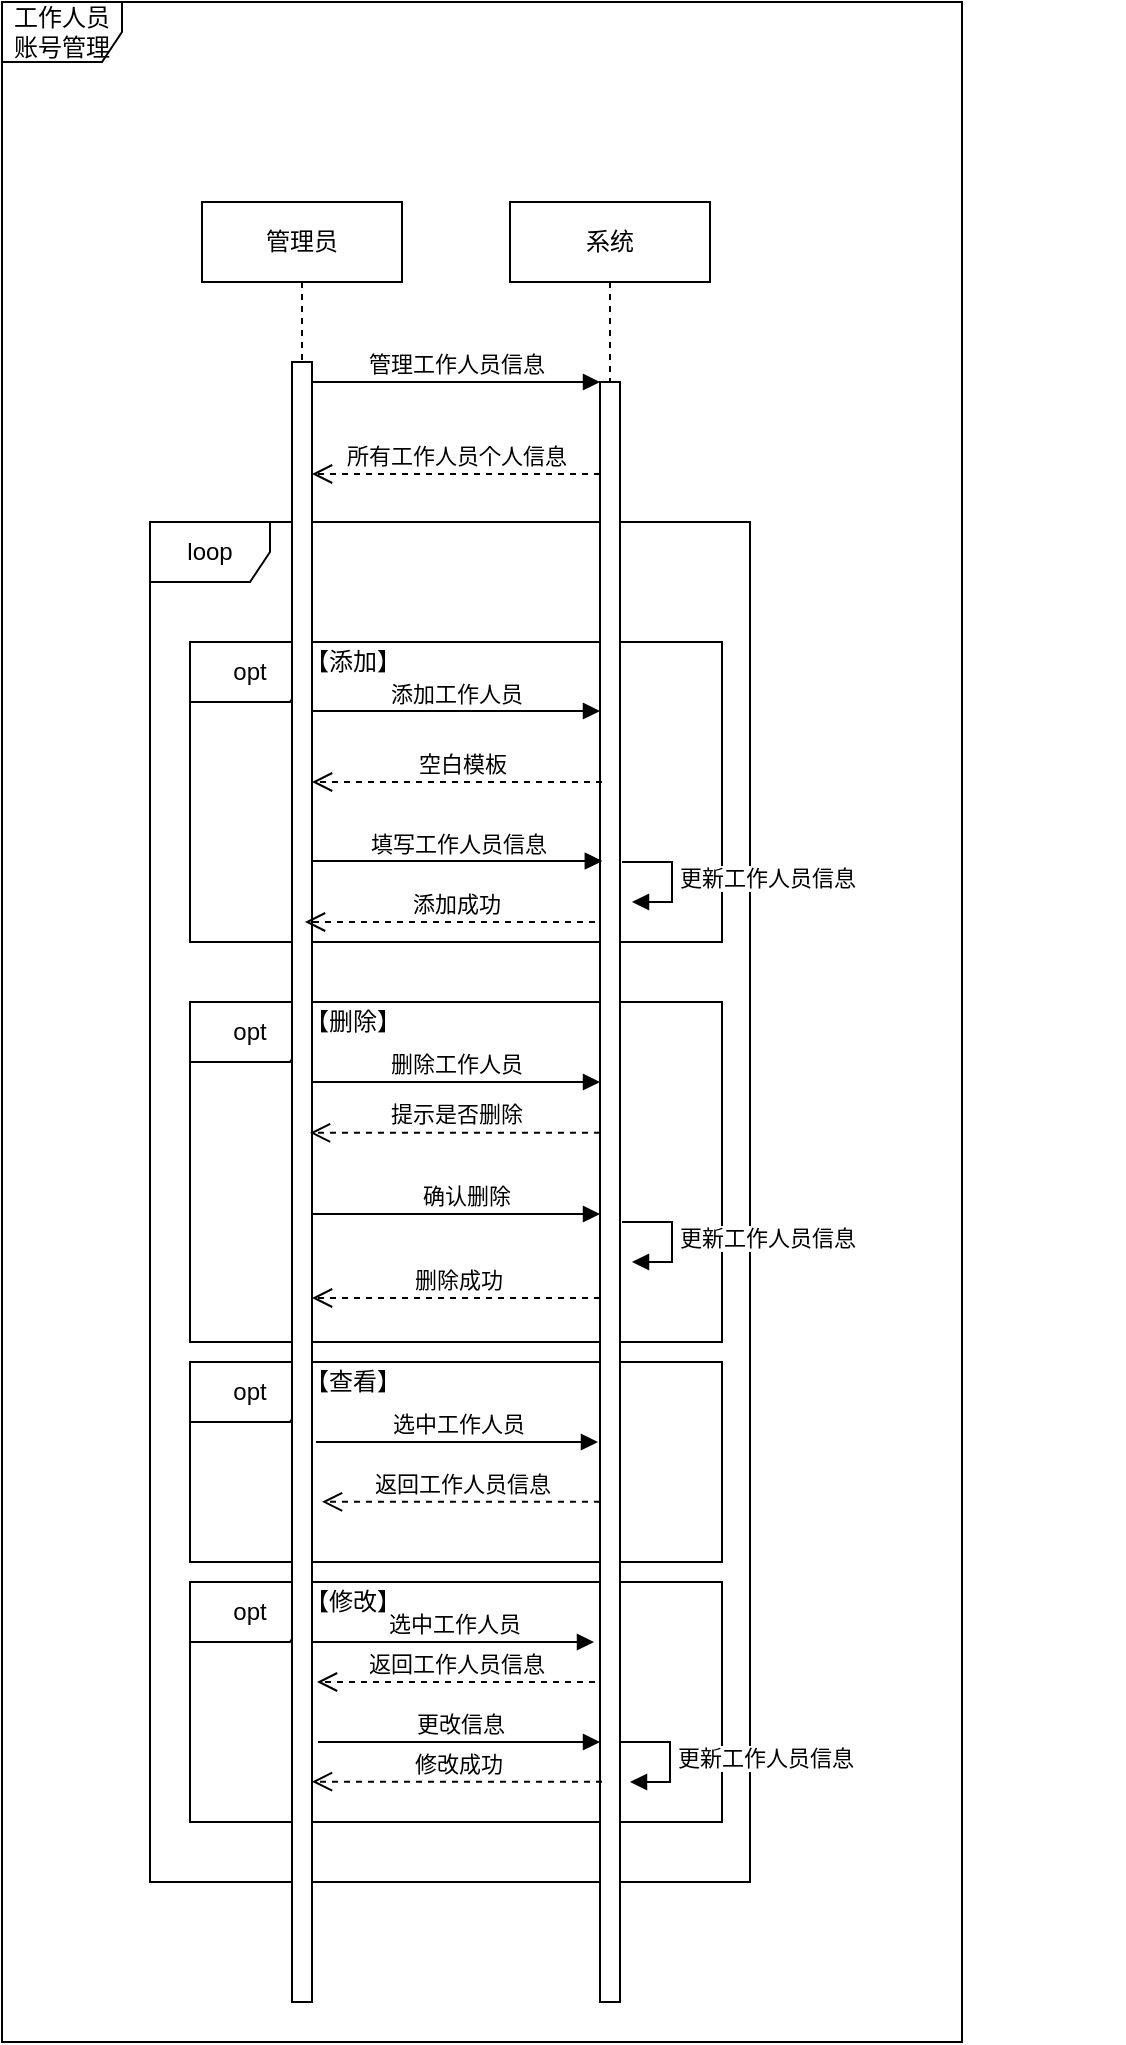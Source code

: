 <mxfile version="12.9.3" type="device"><diagram id="9nVterf7i_B-3QILQnqT" name="第 1 页"><mxGraphModel dx="1153" dy="578" grid="0" gridSize="10" guides="1" tooltips="1" connect="1" arrows="1" fold="1" page="1" pageScale="1" pageWidth="827" pageHeight="1169" math="0" shadow="0"><root><mxCell id="0"/><mxCell id="1" parent="0"/><mxCell id="IbYNKEVVtV0ry9TAKs7k-2" value="工作人员账号管理" style="shape=umlFrame;whiteSpace=wrap;html=1;" parent="1" vertex="1"><mxGeometry x="160" y="60" width="480" height="1020" as="geometry"/></mxCell><mxCell id="IbYNKEVVtV0ry9TAKs7k-14" value="loop" style="shape=umlFrame;whiteSpace=wrap;html=1;" parent="1" vertex="1"><mxGeometry x="234" y="320" width="300" height="680" as="geometry"/></mxCell><mxCell id="IbYNKEVVtV0ry9TAKs7k-68" value="opt" style="shape=umlFrame;whiteSpace=wrap;html=1;" parent="1" vertex="1"><mxGeometry x="254" y="740" width="266" height="100" as="geometry"/></mxCell><mxCell id="IbYNKEVVtV0ry9TAKs7k-73" value="opt" style="shape=umlFrame;whiteSpace=wrap;html=1;" parent="1" vertex="1"><mxGeometry x="254" y="850" width="266" height="120" as="geometry"/></mxCell><mxCell id="IbYNKEVVtV0ry9TAKs7k-31" value="opt" style="shape=umlFrame;whiteSpace=wrap;html=1;" parent="1" vertex="1"><mxGeometry x="254" y="560" width="266" height="170" as="geometry"/></mxCell><mxCell id="IbYNKEVVtV0ry9TAKs7k-18" value="opt" style="shape=umlFrame;whiteSpace=wrap;html=1;" parent="1" vertex="1"><mxGeometry x="254" y="380" width="266" height="150" as="geometry"/></mxCell><mxCell id="IbYNKEVVtV0ry9TAKs7k-5" value="管理员" style="shape=umlLifeline;perimeter=lifelinePerimeter;whiteSpace=wrap;html=1;container=1;collapsible=0;recursiveResize=0;outlineConnect=0;" parent="1" vertex="1"><mxGeometry x="260" y="160" width="100" height="80" as="geometry"/></mxCell><mxCell id="IbYNKEVVtV0ry9TAKs7k-6" value="系统" style="shape=umlLifeline;perimeter=lifelinePerimeter;whiteSpace=wrap;html=1;container=1;collapsible=0;recursiveResize=0;outlineConnect=0;" parent="1" vertex="1"><mxGeometry x="414" y="160" width="100" height="90" as="geometry"/></mxCell><mxCell id="IbYNKEVVtV0ry9TAKs7k-7" value="" style="html=1;points=[];perimeter=orthogonalPerimeter;" parent="1" vertex="1"><mxGeometry x="305" y="240" width="10" height="820" as="geometry"/></mxCell><mxCell id="IbYNKEVVtV0ry9TAKs7k-11" value="" style="html=1;points=[];perimeter=orthogonalPerimeter;" parent="1" vertex="1"><mxGeometry x="459" y="250" width="10" height="810" as="geometry"/></mxCell><mxCell id="IbYNKEVVtV0ry9TAKs7k-12" value="管理工作人员信息" style="html=1;verticalAlign=bottom;endArrow=block;entryX=0;entryY=0;" parent="1" source="IbYNKEVVtV0ry9TAKs7k-7" target="IbYNKEVVtV0ry9TAKs7k-11" edge="1"><mxGeometry relative="1" as="geometry"><mxPoint x="390" y="250" as="sourcePoint"/></mxGeometry></mxCell><mxCell id="IbYNKEVVtV0ry9TAKs7k-13" value="所有工作人员个人信息" style="html=1;verticalAlign=bottom;endArrow=open;dashed=1;endSize=8;" parent="1" source="IbYNKEVVtV0ry9TAKs7k-11" target="IbYNKEVVtV0ry9TAKs7k-7" edge="1"><mxGeometry relative="1" as="geometry"><mxPoint x="314" y="330" as="targetPoint"/><Array as="points"><mxPoint x="390" y="296"/></Array></mxGeometry></mxCell><mxCell id="IbYNKEVVtV0ry9TAKs7k-19" value="添加工作人员" style="html=1;verticalAlign=bottom;endArrow=block;" parent="1" target="IbYNKEVVtV0ry9TAKs7k-11" edge="1"><mxGeometry width="80" relative="1" as="geometry"><mxPoint x="315" y="414.5" as="sourcePoint"/><mxPoint x="395" y="414.5" as="targetPoint"/><Array as="points"/></mxGeometry></mxCell><mxCell id="IbYNKEVVtV0ry9TAKs7k-21" value="更新工作人员信息" style="edgeStyle=orthogonalEdgeStyle;html=1;align=left;spacingLeft=2;endArrow=block;rounded=0;entryX=1;entryY=0;" parent="1" edge="1"><mxGeometry relative="1" as="geometry"><mxPoint x="470" y="490" as="sourcePoint"/><Array as="points"><mxPoint x="495" y="490"/></Array><mxPoint x="475" y="510" as="targetPoint"/></mxGeometry></mxCell><mxCell id="IbYNKEVVtV0ry9TAKs7k-22" value="空白模板" style="html=1;verticalAlign=bottom;endArrow=open;dashed=1;endSize=8;" parent="1" target="IbYNKEVVtV0ry9TAKs7k-7" edge="1"><mxGeometry x="-0.037" relative="1" as="geometry"><mxPoint x="460" y="450" as="sourcePoint"/><mxPoint x="380" y="450" as="targetPoint"/><Array as="points"><mxPoint x="380" y="450"/></Array><mxPoint as="offset"/></mxGeometry></mxCell><mxCell id="IbYNKEVVtV0ry9TAKs7k-26" value="【删除】" style="text;html=1;resizable=0;autosize=1;align=center;verticalAlign=middle;points=[];fillColor=none;strokeColor=none;rounded=0;" parent="1" vertex="1"><mxGeometry x="305" y="560" width="60" height="20" as="geometry"/></mxCell><mxCell id="IbYNKEVVtV0ry9TAKs7k-27" value="【添加】" style="text;html=1;resizable=0;autosize=1;align=center;verticalAlign=middle;points=[];fillColor=none;strokeColor=none;rounded=0;" parent="1" vertex="1"><mxGeometry x="305" y="380" width="60" height="20" as="geometry"/></mxCell><mxCell id="IbYNKEVVtV0ry9TAKs7k-28" value="填写工作人员信息" style="html=1;verticalAlign=bottom;endArrow=block;" parent="1" edge="1"><mxGeometry width="80" relative="1" as="geometry"><mxPoint x="315" y="489.5" as="sourcePoint"/><mxPoint x="460" y="489.5" as="targetPoint"/><Array as="points"/></mxGeometry></mxCell><mxCell id="IbYNKEVVtV0ry9TAKs7k-30" value="添加成功" style="html=1;verticalAlign=bottom;endArrow=open;dashed=1;endSize=8;" parent="1" edge="1"><mxGeometry x="-0.037" relative="1" as="geometry"><mxPoint x="456.5" y="520" as="sourcePoint"/><mxPoint x="311.5" y="520" as="targetPoint"/><Array as="points"><mxPoint x="376.5" y="520"/></Array><mxPoint as="offset"/></mxGeometry></mxCell><mxCell id="IbYNKEVVtV0ry9TAKs7k-32" value="填写工作人员信息" style="html=1;verticalAlign=bottom;endArrow=block;" parent="1" edge="1"><mxGeometry width="80" relative="1" as="geometry"><mxPoint x="315" y="489.5" as="sourcePoint"/><mxPoint x="460" y="489.5" as="targetPoint"/><Array as="points"/></mxGeometry></mxCell><mxCell id="IbYNKEVVtV0ry9TAKs7k-44" value="&lt;span style=&quot;color: rgba(0 , 0 , 0 , 0) ; font-family: monospace ; font-size: 0px&quot;&gt;%3CmxGraphModel%3E%3Croot%3E%3CmxCell%20id%3D%220%22%2F%3E%3CmxCell%20id%3D%221%22%20parent%3D%220%22%2F%3E%3CmxCell%20id%3D%222%22%20value%3D%22%E6%B7%BB%E5%8A%A0%E5%B7%A5%E4%BD%9C%E4%BA%BA%E5%91%98%22%20style%3D%22html%3D1%3BverticalAlign%3Dbottom%3BendArrow%3Dblock%3B%22%20edge%3D%221%22%20parent%3D%221%22%3E%3CmxGeometry%20width%3D%2280%22%20relative%3D%221%22%20as%3D%22geometry%22%3E%3CmxPoint%20x%3D%22315%22%20y%3D%22414.5%22%20as%3D%22sourcePoint%22%2F%3E%3CmxPoint%20x%3D%22460%22%20y%3D%22414.5%22%20as%3D%22targetPoint%22%2F%3E%3CArray%20as%3D%22points%22%2F%3E%3C%2FmxGeometry%3E%3C%2FmxCell%3E%3CmxCell%20id%3D%223%22%20value%3D%22%E6%9B%B4%E6%96%B0%E5%B7%A5%E4%BD%9C%E4%BA%BA%E5%91%98%E4%B8%AA%E4%BA%BA%E4%BF%A1%E6%81%AF%22%20style%3D%22edgeStyle%3DorthogonalEdgeStyle%3Bhtml%3D1%3Balign%3Dleft%3BspacingLeft%3D2%3BendArrow%3Dblock%3Brounded%3D0%3BentryX%3D1%3BentryY%3D0%3B%22%20edge%3D%221%22%20parent%3D%221%22%3E%3CmxGeometry%20relative%3D%221%22%20as%3D%22geometry%22%3E%3CmxPoint%20x%3D%22470%22%20y%3D%22490%22%20as%3D%22sourcePoint%22%2F%3E%3CArray%20as%3D%22points%22%3E%3CmxPoint%20x%3D%22495%22%20y%3D%22490%22%2F%3E%3C%2FArray%3E%3CmxPoint%20x%3D%22475%22%20y%3D%22510%22%20as%3D%22targetPoint%22%2F%3E%3C%2FmxGeometry%3E%3C%2FmxCell%3E%3CmxCell%20id%3D%224%22%20value%3D%22%E7%A9%BA%E7%99%BD%E6%A8%A1%E6%9D%BF%22%20style%3D%22html%3D1%3BverticalAlign%3Dbottom%3BendArrow%3Dopen%3Bdashed%3D1%3BendSize%3D8%3B%22%20edge%3D%221%22%20parent%3D%221%22%3E%3CmxGeometry%20x%3D%22-0.037%22%20relative%3D%221%22%20as%3D%22geometry%22%3E%3CmxPoint%20x%3D%22460%22%20y%3D%22450%22%20as%3D%22sourcePoint%22%2F%3E%3CmxPoint%20x%3D%22315%22%20y%3D%22450%22%20as%3D%22targetPoint%22%2F%3E%3CArray%20as%3D%22points%22%3E%3CmxPoint%20x%3D%22380%22%20y%3D%22450%22%2F%3E%3C%2FArray%3E%3CmxPoint%20as%3D%22offset%22%2F%3E%3C%2FmxGeometry%3E%3C%2FmxCell%3E%3CmxCell%20id%3D%225%22%20value%3D%22%E6%B7%BB%E5%8A%A0%E6%88%90%E5%8A%9F%22%20style%3D%22html%3D1%3BverticalAlign%3Dbottom%3BendArrow%3Dopen%3Bdashed%3D1%3BendSize%3D8%3B%22%20edge%3D%221%22%20parent%3D%221%22%3E%3CmxGeometry%20x%3D%22-0.037%22%20relative%3D%221%22%20as%3D%22geometry%22%3E%3CmxPoint%20x%3D%22456.5%22%20y%3D%22520%22%20as%3D%22sourcePoint%22%2F%3E%3CmxPoint%20x%3D%22311.5%22%20y%3D%22520%22%20as%3D%22targetPoint%22%2F%3E%3CArray%20as%3D%22points%22%3E%3CmxPoint%20x%3D%22376.5%22%20y%3D%22520%22%2F%3E%3C%2FArray%3E%3CmxPoint%20as%3D%22offset%22%2F%3E%3C%2FmxGeometry%3E%3C%2FmxCell%3E%3CmxCell%20id%3D%226%22%20value%3D%22%E5%A1%AB%E5%86%99%E5%B7%A5%E4%BD%9C%E4%BA%BA%E5%91%98%E4%BF%A1%E6%81%AF%22%20style%3D%22html%3D1%3BverticalAlign%3Dbottom%3BendArrow%3Dblock%3B%22%20edge%3D%221%22%20parent%3D%221%22%3E%3CmxGeometry%20width%3D%2280%22%20relative%3D%221%22%20as%3D%22geometry%22%3E%3CmxPoint%20x%3D%22315%22%20y%3D%22489.5%22%20as%3D%22sourcePoint%22%2F%3E%3CmxPoint%20x%3D%22460%22%20y%3D%22489.5%22%20as%3D%22targetPoint%22%2F%3E%3CArray%20as%3D%22points%22%2F%3E%3C%2FmxGeometry%3E%3C%2FmxCell%3E%3C%2Froot%3E%3C%2FmxGraphModel%3E&lt;/span&gt;" style="text;html=1;align=center;verticalAlign=middle;resizable=0;points=[];autosize=1;" parent="1" vertex="1"><mxGeometry x="399" y="988" width="20" height="20" as="geometry"/></mxCell><mxCell id="IbYNKEVVtV0ry9TAKs7k-50" value="&lt;span style=&quot;color: rgba(0 , 0 , 0 , 0) ; font-family: monospace ; font-size: 0px&quot;&gt;%3CmxGraphModel%3E%3Croot%3E%3CmxCell%20id%3D%220%22%2F%3E%3CmxCell%20id%3D%221%22%20parent%3D%220%22%2F%3E%3CmxCell%20id%3D%222%22%20value%3D%22%E6%B7%BB%E5%8A%A0%E5%B7%A5%E4%BD%9C%E4%BA%BA%E5%91%98%22%20style%3D%22html%3D1%3BverticalAlign%3Dbottom%3BendArrow%3Dblock%3B%22%20edge%3D%221%22%20parent%3D%221%22%3E%3CmxGeometry%20width%3D%2280%22%20relative%3D%221%22%20as%3D%22geometry%22%3E%3CmxPoint%20x%3D%22315%22%20y%3D%22414.5%22%20as%3D%22sourcePoint%22%2F%3E%3CmxPoint%20x%3D%22460%22%20y%3D%22414.5%22%20as%3D%22targetPoint%22%2F%3E%3CArray%20as%3D%22points%22%2F%3E%3C%2FmxGeometry%3E%3C%2FmxCell%3E%3CmxCell%20id%3D%223%22%20value%3D%22%E6%9B%B4%E6%96%B0%E5%B7%A5%E4%BD%9C%E4%BA%BA%E5%91%98%E4%B8%AA%E4%BA%BA%E4%BF%A1%E6%81%AF%22%20style%3D%22edgeStyle%3DorthogonalEdgeStyle%3Bhtml%3D1%3Balign%3Dleft%3BspacingLeft%3D2%3BendArrow%3Dblock%3Brounded%3D0%3BentryX%3D1%3BentryY%3D0%3B%22%20edge%3D%221%22%20parent%3D%221%22%3E%3CmxGeometry%20relative%3D%221%22%20as%3D%22geometry%22%3E%3CmxPoint%20x%3D%22470%22%20y%3D%22490%22%20as%3D%22sourcePoint%22%2F%3E%3CArray%20as%3D%22points%22%3E%3CmxPoint%20x%3D%22495%22%20y%3D%22490%22%2F%3E%3C%2FArray%3E%3CmxPoint%20x%3D%22475%22%20y%3D%22510%22%20as%3D%22targetPoint%22%2F%3E%3C%2FmxGeometry%3E%3C%2FmxCell%3E%3CmxCell%20id%3D%224%22%20value%3D%22%E7%A9%BA%E7%99%BD%E6%A8%A1%E6%9D%BF%22%20style%3D%22html%3D1%3BverticalAlign%3Dbottom%3BendArrow%3Dopen%3Bdashed%3D1%3BendSize%3D8%3B%22%20edge%3D%221%22%20parent%3D%221%22%3E%3CmxGeometry%20x%3D%22-0.037%22%20relative%3D%221%22%20as%3D%22geometry%22%3E%3CmxPoint%20x%3D%22460%22%20y%3D%22450%22%20as%3D%22sourcePoint%22%2F%3E%3CmxPoint%20x%3D%22315%22%20y%3D%22450%22%20as%3D%22targetPoint%22%2F%3E%3CArray%20as%3D%22points%22%3E%3CmxPoint%20x%3D%22380%22%20y%3D%22450%22%2F%3E%3C%2FArray%3E%3CmxPoint%20as%3D%22offset%22%2F%3E%3C%2FmxGeometry%3E%3C%2FmxCell%3E%3CmxCell%20id%3D%225%22%20value%3D%22%E6%B7%BB%E5%8A%A0%E6%88%90%E5%8A%9F%22%20style%3D%22html%3D1%3BverticalAlign%3Dbottom%3BendArrow%3Dopen%3Bdashed%3D1%3BendSize%3D8%3B%22%20edge%3D%221%22%20parent%3D%221%22%3E%3CmxGeometry%20x%3D%22-0.037%22%20relative%3D%221%22%20as%3D%22geometry%22%3E%3CmxPoint%20x%3D%22456.5%22%20y%3D%22520%22%20as%3D%22sourcePoint%22%2F%3E%3CmxPoint%20x%3D%22311.5%22%20y%3D%22520%22%20as%3D%22targetPoint%22%2F%3E%3CArray%20as%3D%22points%22%3E%3CmxPoint%20x%3D%22376.5%22%20y%3D%22520%22%2F%3E%3C%2FArray%3E%3CmxPoint%20as%3D%22offset%22%2F%3E%3C%2FmxGeometry%3E%3C%2FmxCell%3E%3CmxCell%20id%3D%226%22%20value%3D%22%E5%A1%AB%E5%86%99%E5%B7%A5%E4%BD%9C%E4%BA%BA%E5%91%98%E4%BF%A1%E6%81%AF%22%20style%3D%22html%3D1%3BverticalAlign%3Dbottom%3BendArrow%3Dblock%3B%22%20edge%3D%221%22%20parent%3D%221%22%3E%3CmxGeometry%20width%3D%2280%22%20relative%3D%221%22%20as%3D%22geometry%22%3E%3CmxPoint%20x%3D%22315%22%20y%3D%22489.5%22%20as%3D%22sourcePoint%22%2F%3E%3CmxPoint%20x%3D%22460%22%20y%3D%22489.5%22%20as%3D%22targetPoint%22%2F%3E%3CArray%20as%3D%22points%22%2F%3E%3C%2FmxGeometry%3E%3C%2FmxCell%3E%3C%2Froot%3E%3C%2FmxGraphModel%3E&lt;/span&gt;" style="text;html=1;align=center;verticalAlign=middle;resizable=0;points=[];autosize=1;" parent="1" vertex="1"><mxGeometry x="701" y="80" width="20" height="20" as="geometry"/></mxCell><mxCell id="IbYNKEVVtV0ry9TAKs7k-59" value="删除工作人员" style="html=1;verticalAlign=bottom;endArrow=block;" parent="1" target="IbYNKEVVtV0ry9TAKs7k-11" edge="1"><mxGeometry width="80" relative="1" as="geometry"><mxPoint x="315" y="600" as="sourcePoint"/><mxPoint x="395" y="600" as="targetPoint"/></mxGeometry></mxCell><mxCell id="IbYNKEVVtV0ry9TAKs7k-60" value="提示是否删除" style="html=1;verticalAlign=bottom;endArrow=open;dashed=1;endSize=8;entryX=0.9;entryY=0.47;entryDx=0;entryDy=0;entryPerimeter=0;" parent="1" source="IbYNKEVVtV0ry9TAKs7k-11" target="IbYNKEVVtV0ry9TAKs7k-7" edge="1"><mxGeometry relative="1" as="geometry"><mxPoint x="440" y="640" as="sourcePoint"/><mxPoint x="360" y="640" as="targetPoint"/></mxGeometry></mxCell><mxCell id="IbYNKEVVtV0ry9TAKs7k-61" value="确认删除" style="html=1;verticalAlign=bottom;endArrow=block;" parent="1" source="IbYNKEVVtV0ry9TAKs7k-7" target="IbYNKEVVtV0ry9TAKs7k-11" edge="1"><mxGeometry x="0.061" width="80" relative="1" as="geometry"><mxPoint x="350" y="690" as="sourcePoint"/><mxPoint x="430" y="690" as="targetPoint"/><Array as="points"><mxPoint x="360" y="666"/><mxPoint x="390" y="666"/></Array><mxPoint as="offset"/></mxGeometry></mxCell><mxCell id="IbYNKEVVtV0ry9TAKs7k-65" value="更新工作人员信息" style="edgeStyle=orthogonalEdgeStyle;html=1;align=left;spacingLeft=2;endArrow=block;rounded=0;entryX=1;entryY=0;" parent="1" edge="1"><mxGeometry relative="1" as="geometry"><mxPoint x="470" y="670" as="sourcePoint"/><Array as="points"><mxPoint x="495" y="670"/></Array><mxPoint x="475" y="690" as="targetPoint"/></mxGeometry></mxCell><mxCell id="IbYNKEVVtV0ry9TAKs7k-66" value="删除成功" style="html=1;verticalAlign=bottom;endArrow=open;dashed=1;endSize=8;" parent="1" source="IbYNKEVVtV0ry9TAKs7k-11" target="IbYNKEVVtV0ry9TAKs7k-7" edge="1"><mxGeometry x="-0.014" relative="1" as="geometry"><mxPoint x="430" y="690" as="sourcePoint"/><mxPoint x="350" y="690" as="targetPoint"/><Array as="points"><mxPoint x="390" y="708"/></Array><mxPoint as="offset"/></mxGeometry></mxCell><mxCell id="IbYNKEVVtV0ry9TAKs7k-69" value="【查看】" style="text;html=1;align=center;verticalAlign=middle;resizable=0;points=[];autosize=1;" parent="1" vertex="1"><mxGeometry x="305" y="740" width="60" height="20" as="geometry"/></mxCell><mxCell id="IbYNKEVVtV0ry9TAKs7k-71" value="选中工作人员" style="html=1;verticalAlign=bottom;endArrow=block;" parent="1" edge="1"><mxGeometry relative="1" as="geometry"><mxPoint x="317" y="780" as="sourcePoint"/><mxPoint x="458" y="780" as="targetPoint"/><Array as="points"><mxPoint x="390" y="780"/></Array></mxGeometry></mxCell><mxCell id="IbYNKEVVtV0ry9TAKs7k-72" value="返回工作人员信息" style="html=1;verticalAlign=bottom;endArrow=open;dashed=1;endSize=8;entryX=1.5;entryY=0.695;entryDx=0;entryDy=0;entryPerimeter=0;" parent="1" source="IbYNKEVVtV0ry9TAKs7k-11" target="IbYNKEVVtV0ry9TAKs7k-7" edge="1"><mxGeometry relative="1" as="geometry"><mxPoint x="315" y="850" as="targetPoint"/><mxPoint x="385" y="850" as="sourcePoint"/></mxGeometry></mxCell><mxCell id="IbYNKEVVtV0ry9TAKs7k-76" value="【修改】" style="text;html=1;align=center;verticalAlign=middle;resizable=0;points=[];autosize=1;" parent="1" vertex="1"><mxGeometry x="305" y="850" width="60" height="20" as="geometry"/></mxCell><mxCell id="IbYNKEVVtV0ry9TAKs7k-88" value="选中工作人员" style="html=1;verticalAlign=bottom;endArrow=block;" parent="1" edge="1"><mxGeometry relative="1" as="geometry"><mxPoint x="315" y="880" as="sourcePoint"/><mxPoint x="456" y="880" as="targetPoint"/><Array as="points"><mxPoint x="388" y="880"/></Array></mxGeometry></mxCell><mxCell id="IbYNKEVVtV0ry9TAKs7k-89" value="返回工作人员信息" style="html=1;verticalAlign=bottom;endArrow=open;dashed=1;endSize=8;entryX=1.5;entryY=0.695;entryDx=0;entryDy=0;entryPerimeter=0;" parent="1" edge="1"><mxGeometry relative="1" as="geometry"><mxPoint x="317.5" y="900.0" as="targetPoint"/><mxPoint x="456.5" y="900.0" as="sourcePoint"/></mxGeometry></mxCell><mxCell id="IbYNKEVVtV0ry9TAKs7k-90" value="更改信息" style="html=1;verticalAlign=bottom;endArrow=block;" parent="1" edge="1"><mxGeometry relative="1" as="geometry"><mxPoint x="318" y="930" as="sourcePoint"/><mxPoint x="459" y="930" as="targetPoint"/><Array as="points"><mxPoint x="391" y="930"/></Array></mxGeometry></mxCell><mxCell id="IbYNKEVVtV0ry9TAKs7k-94" value="更新工作人员信息" style="edgeStyle=orthogonalEdgeStyle;html=1;align=left;spacingLeft=2;endArrow=block;rounded=0;entryX=1;entryY=0;" parent="1" edge="1"><mxGeometry relative="1" as="geometry"><mxPoint x="469" y="930" as="sourcePoint"/><Array as="points"><mxPoint x="494" y="930"/><mxPoint x="494" y="950"/></Array><mxPoint x="474" y="950" as="targetPoint"/></mxGeometry></mxCell><mxCell id="IbYNKEVVtV0ry9TAKs7k-95" value="修改成功" style="html=1;verticalAlign=bottom;endArrow=open;dashed=1;endSize=8;exitX=0.1;exitY=0.864;exitDx=0;exitDy=0;exitPerimeter=0;" parent="1" source="IbYNKEVVtV0ry9TAKs7k-11" target="IbYNKEVVtV0ry9TAKs7k-7" edge="1"><mxGeometry relative="1" as="geometry"><mxPoint x="419" y="950" as="sourcePoint"/><mxPoint x="339" y="950" as="targetPoint"/></mxGeometry></mxCell></root></mxGraphModel></diagram></mxfile>